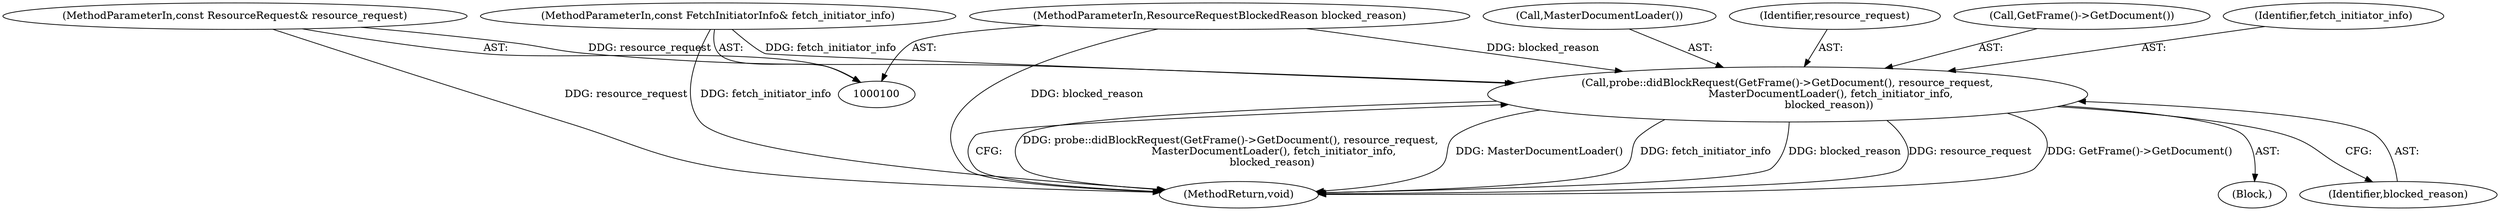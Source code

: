 digraph "1_Chrome_1c40f9042ae2d6ee7483d72998aabb5e73b2ff60_7@del" {
"1000108" [label="(Call,probe::didBlockRequest(GetFrame()->GetDocument(), resource_request,\n                          MasterDocumentLoader(), fetch_initiator_info,\n                         blocked_reason))"];
"1000101" [label="(MethodParameterIn,const ResourceRequest& resource_request)"];
"1000102" [label="(MethodParameterIn,const FetchInitiatorInfo& fetch_initiator_info)"];
"1000103" [label="(MethodParameterIn,ResourceRequestBlockedReason blocked_reason)"];
"1000102" [label="(MethodParameterIn,const FetchInitiatorInfo& fetch_initiator_info)"];
"1000111" [label="(Call,MasterDocumentLoader())"];
"1000114" [label="(MethodReturn,void)"];
"1000103" [label="(MethodParameterIn,ResourceRequestBlockedReason blocked_reason)"];
"1000108" [label="(Call,probe::didBlockRequest(GetFrame()->GetDocument(), resource_request,\n                          MasterDocumentLoader(), fetch_initiator_info,\n                         blocked_reason))"];
"1000104" [label="(Block,)"];
"1000113" [label="(Identifier,blocked_reason)"];
"1000110" [label="(Identifier,resource_request)"];
"1000109" [label="(Call,GetFrame()->GetDocument())"];
"1000112" [label="(Identifier,fetch_initiator_info)"];
"1000101" [label="(MethodParameterIn,const ResourceRequest& resource_request)"];
"1000108" -> "1000104"  [label="AST: "];
"1000108" -> "1000113"  [label="CFG: "];
"1000109" -> "1000108"  [label="AST: "];
"1000110" -> "1000108"  [label="AST: "];
"1000111" -> "1000108"  [label="AST: "];
"1000112" -> "1000108"  [label="AST: "];
"1000113" -> "1000108"  [label="AST: "];
"1000114" -> "1000108"  [label="CFG: "];
"1000108" -> "1000114"  [label="DDG: probe::didBlockRequest(GetFrame()->GetDocument(), resource_request,\n                          MasterDocumentLoader(), fetch_initiator_info,\n                         blocked_reason)"];
"1000108" -> "1000114"  [label="DDG: MasterDocumentLoader()"];
"1000108" -> "1000114"  [label="DDG: fetch_initiator_info"];
"1000108" -> "1000114"  [label="DDG: blocked_reason"];
"1000108" -> "1000114"  [label="DDG: resource_request"];
"1000108" -> "1000114"  [label="DDG: GetFrame()->GetDocument()"];
"1000101" -> "1000108"  [label="DDG: resource_request"];
"1000102" -> "1000108"  [label="DDG: fetch_initiator_info"];
"1000103" -> "1000108"  [label="DDG: blocked_reason"];
"1000101" -> "1000100"  [label="AST: "];
"1000101" -> "1000114"  [label="DDG: resource_request"];
"1000102" -> "1000100"  [label="AST: "];
"1000102" -> "1000114"  [label="DDG: fetch_initiator_info"];
"1000103" -> "1000100"  [label="AST: "];
"1000103" -> "1000114"  [label="DDG: blocked_reason"];
}
